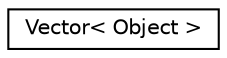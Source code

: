 digraph "Graphical Class Hierarchy"
{
 // INTERACTIVE_SVG=YES
  edge [fontname="Helvetica",fontsize="10",labelfontname="Helvetica",labelfontsize="10"];
  node [fontname="Helvetica",fontsize="10",shape=record];
  rankdir="LR";
  Node1 [label="Vector\< Object \>",height=0.2,width=0.4,color="black", fillcolor="white", style="filled",URL="$class_vector.html",tooltip="Template class for a (pretty strange) Vector. "];
}
